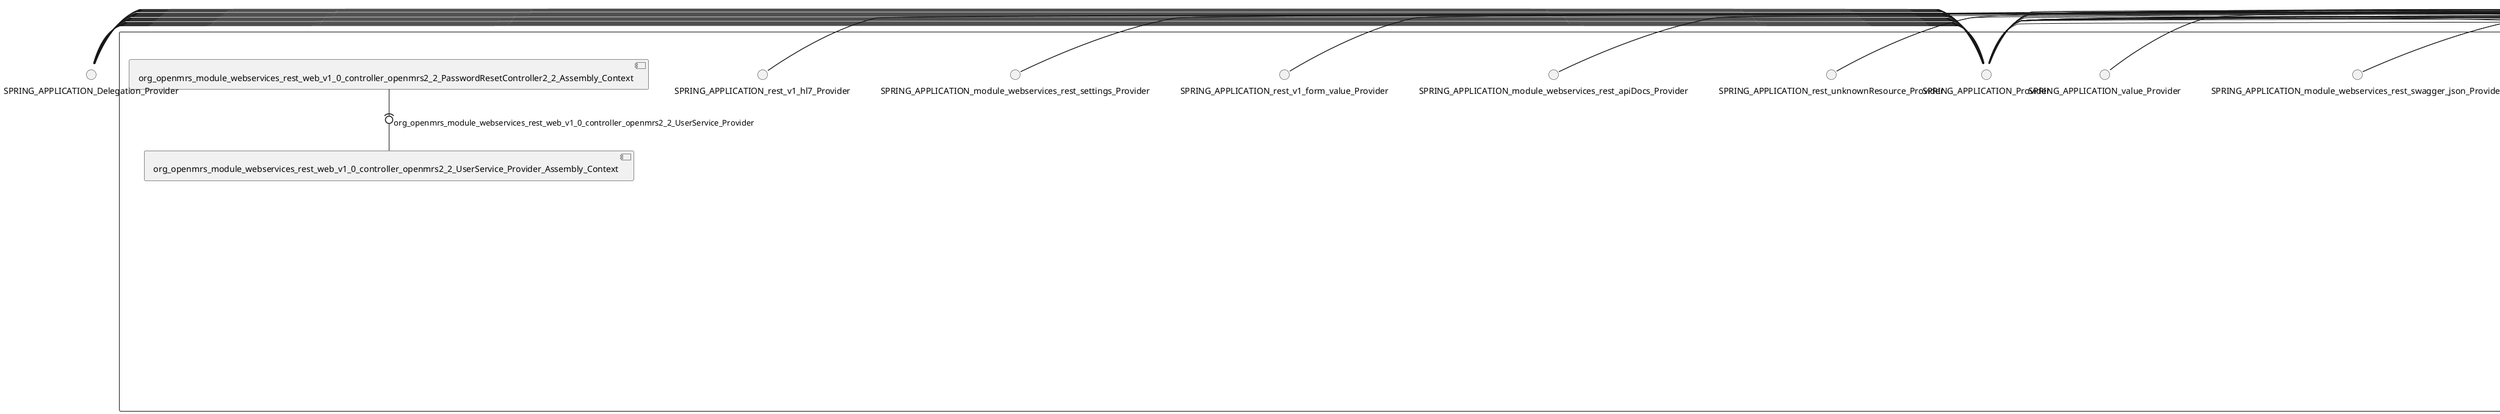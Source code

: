 @startuml
skinparam fixCircleLabelOverlapping true
() SPRING_APPLICATION_Delegation_Provider
() SPRING_APPLICATION_module_webservices_rest_apiDocs_Delegation_Provider
() SPRING_APPLICATION_module_webservices_rest_settings_Delegation_Provider
() SPRING_APPLICATION_module_webservices_rest_swagger_json_Delegation_Provider
() SPRING_APPLICATION_rest_unknownResource_Delegation_Provider
() SPRING_APPLICATION_rest_v1_form_value_Delegation_Provider
() SPRING_APPLICATION_rest_v1_hl7_Delegation_Provider
() SPRING_APPLICATION_value_Delegation_Provider
component null {
SPRING_APPLICATION_Delegation_Provider - SPRING_APPLICATION_Provider
SPRING_APPLICATION_Provider - [AddressTemplateController2_0]
SPRING_APPLICATION_Delegation_Provider - SPRING_APPLICATION_Provider
SPRING_APPLICATION_Provider - [ImplementationIdController2_0]
SPRING_APPLICATION_Delegation_Provider - SPRING_APPLICATION_Provider
SPRING_APPLICATION_Provider - [SearchIndexController2_0]
SPRING_APPLICATION_Delegation_Provider - SPRING_APPLICATION_Provider
SPRING_APPLICATION_Provider - [SearchIndexController2_0]
SPRING_APPLICATION_Delegation_Provider - SPRING_APPLICATION_Provider
SPRING_APPLICATION_Provider - [VisitConfigurationController2_0]
SPRING_APPLICATION_Delegation_Provider - SPRING_APPLICATION_Provider
SPRING_APPLICATION_Provider - [ConceptReferenceController1_9]
SPRING_APPLICATION_Delegation_Provider - SPRING_APPLICATION_Provider
SPRING_APPLICATION_Provider - [ChangePasswordController1_8]
SPRING_APPLICATION_Delegation_Provider - SPRING_APPLICATION_Provider
SPRING_APPLICATION_Provider - [SearchIndexController2_0]
SPRING_APPLICATION_Delegation_Provider - SPRING_APPLICATION_Provider
SPRING_APPLICATION_Provider - [NameTemplateController2_0]
SPRING_APPLICATION_Delegation_Provider - SPRING_APPLICATION_Provider
SPRING_APPLICATION_Provider - [LocaleAndThemeConfigurationController2_0]
SPRING_APPLICATION_Delegation_Provider - SPRING_APPLICATION_Provider
SPRING_APPLICATION_Provider - [LoggedInUsersController2_0]
SPRING_APPLICATION_Delegation_Provider - SPRING_APPLICATION_Provider
SPRING_APPLICATION_Provider - [SearchIndexController2_0]
SPRING_APPLICATION_Delegation_Provider - SPRING_APPLICATION_Provider
SPRING_APPLICATION_Provider - [ConceptReferenceController1_9]
SPRING_APPLICATION_Delegation_Provider - SPRING_APPLICATION_Provider
SPRING_APPLICATION_Provider - [LocaleAndThemeConfigurationController2_0]
SPRING_APPLICATION_Delegation_Provider - SPRING_APPLICATION_Provider
SPRING_APPLICATION_Provider - [FormResourceController1_9]
SPRING_APPLICATION_Delegation_Provider - SPRING_APPLICATION_Provider
SPRING_APPLICATION_Provider - [ChangePasswordController1_8]
SPRING_APPLICATION_Delegation_Provider - SPRING_APPLICATION_Provider
SPRING_APPLICATION_Provider - [LoggedInUsersController2_0]
SPRING_APPLICATION_Delegation_Provider - SPRING_APPLICATION_Provider
SPRING_APPLICATION_Provider - [VisitConfigurationController2_0]
SPRING_APPLICATION_Delegation_Provider - SPRING_APPLICATION_Provider
SPRING_APPLICATION_Provider - [AddressTemplateController2_0]
SPRING_APPLICATION_Delegation_Provider - SPRING_APPLICATION_Provider
SPRING_APPLICATION_Provider - [PasswordResetController2_2]
SPRING_APPLICATION_Delegation_Provider - SPRING_APPLICATION_Provider
SPRING_APPLICATION_Provider - [PasswordResetController2_2]
SPRING_APPLICATION_Delegation_Provider - SPRING_APPLICATION_Provider
SPRING_APPLICATION_Provider - [FormResourceController1_9]
SPRING_APPLICATION_Delegation_Provider - SPRING_APPLICATION_Provider
SPRING_APPLICATION_Provider - [SearchIndexController2_0]
SPRING_APPLICATION_Delegation_Provider - SPRING_APPLICATION_Provider
SPRING_APPLICATION_Provider - [ImplementationIdController2_0]
SPRING_APPLICATION_Delegation_Provider - SPRING_APPLICATION_Provider
SPRING_APPLICATION_Provider - [NameTemplateController2_0]
SPRING_APPLICATION_module_webservices_rest_apiDocs_Delegation_Provider - SPRING_APPLICATION_module_webservices_rest_apiDocs_Provider
SPRING_APPLICATION_module_webservices_rest_apiDocs_Provider - [SwaggerDocController]
SPRING_APPLICATION_module_webservices_rest_settings_Delegation_Provider - SPRING_APPLICATION_module_webservices_rest_settings_Provider
SPRING_APPLICATION_module_webservices_rest_settings_Provider - [SettingsFormController]
SPRING_APPLICATION_module_webservices_rest_swagger_json_Delegation_Provider - SPRING_APPLICATION_module_webservices_rest_swagger_json_Provider
SPRING_APPLICATION_module_webservices_rest_swagger_json_Provider - [SwaggerSpecificationController]
SPRING_APPLICATION_rest_unknownResource_Delegation_Provider - SPRING_APPLICATION_rest_unknownResource_Provider
SPRING_APPLICATION_rest_unknownResource_Provider - [UnknownResourceController]
SPRING_APPLICATION_rest_v1_form_value_Delegation_Provider - SPRING_APPLICATION_rest_v1_form_value_Provider
SPRING_APPLICATION_rest_v1_form_value_Provider - [FormResourceController1_9]
SPRING_APPLICATION_rest_v1_hl7_Delegation_Provider - SPRING_APPLICATION_rest_v1_hl7_Provider
SPRING_APPLICATION_rest_v1_hl7_Provider - [SearchIndexController2_0]
SPRING_APPLICATION_value_Delegation_Provider - SPRING_APPLICATION_value_Provider
SPRING_APPLICATION_value_Provider - [ObsComplexValueController1_8]
[org_openmrs_module_webservices_rest_web_v1_0_controller_MainSubResourceController_Assembly_Context] -(0- [org_openmrs_module_webservices_rest_web_api_RestService_Assembly_Context] : org_openmrs_module_webservices_rest_web_api_RestService_Provider
[org_openmrs_module_webservices_rest_web_v1_0_controller_openmrs2_0_ClearDbCacheController2_0_Assembly_Context] -(0- [org_openmrs_module_webservices_rest_web_api_impl_RestServiceImpl_Assembly_Context] : org_openmrs_module_webservices_rest_web_api_RestService_Provider
[org_openmrs_module_webservices_rest_web_v1_0_controller_MainSubResourceController_Assembly_Context] -(0- [org_openmrs_module_webservices_rest_web_api_impl_RestServiceImpl_Assembly_Context] : org_openmrs_module_webservices_rest_web_api_RestService_Provider
[org_openmrs_module_webservices_rest_web_v1_0_controller_openmrs1_9_SessionController1_9_Assembly_Context] -(0- [org_openmrs_module_webservices_rest_web_api_RestService_Assembly_Context] : org_openmrs_module_webservices_rest_web_api_RestService_Provider
[org_openmrs_module_webservices_rest_web_v1_0_controller_openmrs1_9_SessionController1_9_Assembly_Context] -(0- [org_openmrs_module_webservices_rest_web_api_impl_RestServiceImpl_Assembly_Context] : org_openmrs_module_webservices_rest_web_api_RestService_Provider
[org_openmrs_module_webservices_rest_web_v1_0_controller_MainResourceController_Assembly_Context] -(0- [org_openmrs_module_webservices_rest_web_api_RestService_Assembly_Context] : org_openmrs_module_webservices_rest_web_api_RestService_Provider
[org_openmrs_module_webservices_rest_web_v1_0_controller_MainResourceController_Assembly_Context] -(0- [org_openmrs_module_webservices_rest_web_api_impl_RestServiceImpl_Assembly_Context] : org_openmrs_module_webservices_rest_web_api_RestService_Provider
[org_openmrs_module_webservices_rest_web_v1_0_controller_openmrs2_0_SearchIndexController2_0_Assembly_Context] -(0- [org_openmrs_module_webservices_rest_web_api_RestService_Assembly_Context] : org_openmrs_module_webservices_rest_web_api_RestService_Provider
[org_openmrs_module_webservices_rest_web_v1_0_controller_openmrs2_0_ClearDbCacheController2_0_Assembly_Context] -(0- [org_openmrs_module_webservices_rest_web_api_RestService_Assembly_Context] : org_openmrs_module_webservices_rest_web_api_RestService_Provider
[org_openmrs_module_webservices_rest_web_v1_0_controller_openmrs2_0_SearchIndexController2_0_Assembly_Context] -(0- [org_openmrs_module_webservices_rest_web_api_impl_RestServiceImpl_Assembly_Context] : org_openmrs_module_webservices_rest_web_api_RestService_Provider
[org_openmrs_module_webservices_rest_web_v1_0_controller_MainResourceController_Assembly_Context] -(0- [org_openmrs_module_webservices_rest_web_v1_0_controller_BaseUriSetup_Assembly_Context] : org_openmrs_module_webservices_rest_web_v1_0_controller_BaseUriSetup_Provider
[org_openmrs_module_webservices_rest_web_v1_0_controller_MainSubResourceController_Assembly_Context] -(0- [org_openmrs_module_webservices_rest_web_v1_0_controller_BaseUriSetup_Assembly_Context] : org_openmrs_module_webservices_rest_web_v1_0_controller_BaseUriSetup_Provider
[org_openmrs_module_webservices_rest_web_v1_0_controller_openmrs1_8_HL7MessageController1_8_Assembly_Context] -(0- [org_openmrs_module_webservices_rest_web_v1_0_controller_MainResourceController_Assembly_Context] : org_openmrs_module_webservices_rest_web_v1_0_controller_MainResourceController_Provider
[org_openmrs_module_webservices_rest_web_v1_0_controller_openmrs1_8_ObsComplexValueController1_8_Assembly_Context] -(0- [org_openmrs_module_webservices_rest_web_v1_0_controller_openmrs1_8_ObsService_Provider_Assembly_Context] : org_openmrs_module_webservices_rest_web_v1_0_controller_openmrs1_8_ObsService_Provider
[org_openmrs_module_webservices_rest_web_v1_0_controller_openmrs1_8_ChangePasswordController1_8_Assembly_Context] -(0- [org_openmrs_module_webservices_rest_web_v1_0_controller_openmrs1_8_UserService_Provider_Assembly_Context] : org_openmrs_module_webservices_rest_web_v1_0_controller_openmrs1_8_UserService_Provider
[org_openmrs_module_webservices_rest_web_v1_0_controller_openmrs1_9_FormResourceController1_9_Assembly_Context] -(0- [org_openmrs_module_webservices_rest_web_v1_0_controller_openmrs1_9_ClobDatatypeStorageController_Assembly_Context] : org_openmrs_module_webservices_rest_web_v1_0_controller_openmrs1_9_ClobDatatypeStorageController_Provider
[org_openmrs_module_webservices_rest_web_v1_0_controller_openmrs1_9_ClobDatatypeStorageController_Assembly_Context] -(0- [org_openmrs_module_webservices_rest_web_v1_0_controller_openmrs1_9_DatatypeService_Provider_Assembly_Context] : org_openmrs_module_webservices_rest_web_v1_0_controller_openmrs1_9_DatatypeService_Provider
[org_openmrs_module_webservices_rest_web_v1_0_controller_openmrs1_9_FormResourceController1_9_Assembly_Context] -(0- [org_openmrs_module_webservices_rest_web_v1_0_controller_openmrs1_9_FormService_Provider_Assembly_Context] : org_openmrs_module_webservices_rest_web_v1_0_controller_openmrs1_9_FormService_Provider
[org_openmrs_module_webservices_rest_web_v1_0_controller_openmrs2_2_PasswordResetController2_2_Assembly_Context] -(0- [org_openmrs_module_webservices_rest_web_v1_0_controller_openmrs2_2_UserService_Provider_Assembly_Context] : org_openmrs_module_webservices_rest_web_v1_0_controller_openmrs2_2_UserService_Provider
[AddressTemplateController2_0_Assembly_Context] [[openmrs-openmrs-module-webservices-rest.repository#_y97Jt7w4Ee6f7cmMwfuD_w]]
[BaseRestController_Assembly_Context] [[openmrs-openmrs-module-webservices-rest.repository#_y97Jt7w4Ee6f7cmMwfuD_w]]
[ChangePasswordController1_8_Assembly_Context] [[openmrs-openmrs-module-webservices-rest.repository#_y97Jt7w4Ee6f7cmMwfuD_w]]
[ConceptReferenceController1_9_Assembly_Context] [[openmrs-openmrs-module-webservices-rest.repository#_y97Jt7w4Ee6f7cmMwfuD_w]]
[FormResourceController1_9_Assembly_Context] [[openmrs-openmrs-module-webservices-rest.repository#_y97Jt7w4Ee6f7cmMwfuD_w]]
[ImplementationIdController2_0_Assembly_Context] [[openmrs-openmrs-module-webservices-rest.repository#_y97Jt7w4Ee6f7cmMwfuD_w]]
[LocaleAndThemeConfigurationController2_0_Assembly_Context] [[openmrs-openmrs-module-webservices-rest.repository#_y97Jt7w4Ee6f7cmMwfuD_w]]
[LoggedInUsersController2_0_Assembly_Context] [[openmrs-openmrs-module-webservices-rest.repository#_y97Jt7w4Ee6f7cmMwfuD_w]]
[NameTemplateController2_0_Assembly_Context] [[openmrs-openmrs-module-webservices-rest.repository#_y97Jt7w4Ee6f7cmMwfuD_w]]
[ObsComplexValueController1_8_Assembly_Context] [[openmrs-openmrs-module-webservices-rest.repository#_y97Jt7w4Ee6f7cmMwfuD_w]]
[PasswordResetController2_2_Assembly_Context] [[openmrs-openmrs-module-webservices-rest.repository#_y97Jt7w4Ee6f7cmMwfuD_w]]
[SearchIndexController2_0_Assembly_Context] [[openmrs-openmrs-module-webservices-rest.repository#_y97Jt7w4Ee6f7cmMwfuD_w]]
[SettingsFormController_Assembly_Context] [[openmrs-openmrs-module-webservices-rest.repository#_y97Jt7w4Ee6f7cmMwfuD_w]]
[SwaggerDocController_Assembly_Context] [[openmrs-openmrs-module-webservices-rest.repository#_y97Jt7w4Ee6f7cmMwfuD_w]]
[SwaggerSpecificationController_Assembly_Context] [[openmrs-openmrs-module-webservices-rest.repository#_y97Jt7w4Ee6f7cmMwfuD_w]]
[UnknownResourceController_Assembly_Context] [[openmrs-openmrs-module-webservices-rest.repository#_y97Jt7w4Ee6f7cmMwfuD_w]]
[VisitConfigurationController2_0_Assembly_Context] [[openmrs-openmrs-module-webservices-rest.repository#_y97Jt7w4Ee6f7cmMwfuD_w]]
[org_openmrs_module_webservices_rest_web_api_RestService_Assembly_Context] [[openmrs-openmrs-module-webservices-rest.repository#_y97Jt7w4Ee6f7cmMwfuD_w]]
[org_openmrs_module_webservices_rest_web_api_impl_RestServiceImpl_Assembly_Context] [[openmrs-openmrs-module-webservices-rest.repository#_y97Jt7w4Ee6f7cmMwfuD_w]]
[org_openmrs_module_webservices_rest_web_controller_SettingsFormController_Assembly_Context] [[openmrs-openmrs-module-webservices-rest.repository#_y97Jt7w4Ee6f7cmMwfuD_w]]
[org_openmrs_module_webservices_rest_web_controller_SwaggerDocController_Assembly_Context] [[openmrs-openmrs-module-webservices-rest.repository#_y97Jt7w4Ee6f7cmMwfuD_w]]
[org_openmrs_module_webservices_rest_web_controller_SwaggerSpecificationController_Assembly_Context] [[openmrs-openmrs-module-webservices-rest.repository#_y97Jt7w4Ee6f7cmMwfuD_w]]
[org_openmrs_module_webservices_rest_web_v1_0_controller_BaseRestController_Assembly_Context] [[openmrs-openmrs-module-webservices-rest.repository#_y97Jt7w4Ee6f7cmMwfuD_w]]
[org_openmrs_module_webservices_rest_web_v1_0_controller_BaseUriSetup_Assembly_Context] [[openmrs-openmrs-module-webservices-rest.repository#_y97Jt7w4Ee6f7cmMwfuD_w]]
[org_openmrs_module_webservices_rest_web_v1_0_controller_MainResourceController_Assembly_Context] [[openmrs-openmrs-module-webservices-rest.repository#_y97Jt7w4Ee6f7cmMwfuD_w]]
[org_openmrs_module_webservices_rest_web_v1_0_controller_MainSubResourceController_Assembly_Context] [[openmrs-openmrs-module-webservices-rest.repository#_y97Jt7w4Ee6f7cmMwfuD_w]]
[org_openmrs_module_webservices_rest_web_v1_0_controller_UnknownResourceController_Assembly_Context] [[openmrs-openmrs-module-webservices-rest.repository#_y97Jt7w4Ee6f7cmMwfuD_w]]
[org_openmrs_module_webservices_rest_web_v1_0_controller_openmrs1_8_ChangePasswordController1_8_Assembly_Context] [[openmrs-openmrs-module-webservices-rest.repository#_y97Jt7w4Ee6f7cmMwfuD_w]]
[org_openmrs_module_webservices_rest_web_v1_0_controller_openmrs1_8_HL7MessageController1_8_Assembly_Context] [[openmrs-openmrs-module-webservices-rest.repository#_y97Jt7w4Ee6f7cmMwfuD_w]]
[org_openmrs_module_webservices_rest_web_v1_0_controller_openmrs1_8_ObsComplexValueController1_8_Assembly_Context] [[openmrs-openmrs-module-webservices-rest.repository#_y97Jt7w4Ee6f7cmMwfuD_w]]
[org_openmrs_module_webservices_rest_web_v1_0_controller_openmrs1_8_ObsService_Provider_Assembly_Context] [[openmrs-openmrs-module-webservices-rest.repository#_y97Jt7w4Ee6f7cmMwfuD_w]]
[org_openmrs_module_webservices_rest_web_v1_0_controller_openmrs1_8_UserService_Provider_Assembly_Context] [[openmrs-openmrs-module-webservices-rest.repository#_y97Jt7w4Ee6f7cmMwfuD_w]]
[org_openmrs_module_webservices_rest_web_v1_0_controller_openmrs1_9_ClobDatatypeStorageController_Assembly_Context] [[openmrs-openmrs-module-webservices-rest.repository#_y97Jt7w4Ee6f7cmMwfuD_w]]
[org_openmrs_module_webservices_rest_web_v1_0_controller_openmrs1_9_ConceptReferenceController1_9_Assembly_Context] [[openmrs-openmrs-module-webservices-rest.repository#_y97Jt7w4Ee6f7cmMwfuD_w]]
[org_openmrs_module_webservices_rest_web_v1_0_controller_openmrs1_9_DatatypeService_Provider_Assembly_Context] [[openmrs-openmrs-module-webservices-rest.repository#_y97Jt7w4Ee6f7cmMwfuD_w]]
[org_openmrs_module_webservices_rest_web_v1_0_controller_openmrs1_9_FormResourceController1_9_Assembly_Context] [[openmrs-openmrs-module-webservices-rest.repository#_y97Jt7w4Ee6f7cmMwfuD_w]]
[org_openmrs_module_webservices_rest_web_v1_0_controller_openmrs1_9_FormService_Provider_Assembly_Context] [[openmrs-openmrs-module-webservices-rest.repository#_y97Jt7w4Ee6f7cmMwfuD_w]]
[org_openmrs_module_webservices_rest_web_v1_0_controller_openmrs1_9_SessionController1_9_Assembly_Context] [[openmrs-openmrs-module-webservices-rest.repository#_y97Jt7w4Ee6f7cmMwfuD_w]]
[org_openmrs_module_webservices_rest_web_v1_0_controller_openmrs2_0_AddressTemplateController2_0_Assembly_Context] [[openmrs-openmrs-module-webservices-rest.repository#_y97Jt7w4Ee6f7cmMwfuD_w]]
[org_openmrs_module_webservices_rest_web_v1_0_controller_openmrs2_0_ClearDbCacheController2_0_Assembly_Context] [[openmrs-openmrs-module-webservices-rest.repository#_y97Jt7w4Ee6f7cmMwfuD_w]]
[org_openmrs_module_webservices_rest_web_v1_0_controller_openmrs2_0_ImplementationIdController2_0_Assembly_Context] [[openmrs-openmrs-module-webservices-rest.repository#_y97Jt7w4Ee6f7cmMwfuD_w]]
[org_openmrs_module_webservices_rest_web_v1_0_controller_openmrs2_0_LocaleAndThemeConfigurationController2_0_Assembly_Context] [[openmrs-openmrs-module-webservices-rest.repository#_y97Jt7w4Ee6f7cmMwfuD_w]]
[org_openmrs_module_webservices_rest_web_v1_0_controller_openmrs2_0_LoggedInUsersController2_0_Assembly_Context] [[openmrs-openmrs-module-webservices-rest.repository#_y97Jt7w4Ee6f7cmMwfuD_w]]
[org_openmrs_module_webservices_rest_web_v1_0_controller_openmrs2_0_NameTemplateController2_0_Assembly_Context] [[openmrs-openmrs-module-webservices-rest.repository#_y97Jt7w4Ee6f7cmMwfuD_w]]
[org_openmrs_module_webservices_rest_web_v1_0_controller_openmrs2_0_SearchIndexController2_0_Assembly_Context] [[openmrs-openmrs-module-webservices-rest.repository#_y97Jt7w4Ee6f7cmMwfuD_w]]
[org_openmrs_module_webservices_rest_web_v1_0_controller_openmrs2_0_VisitConfigurationController2_0_Assembly_Context] [[openmrs-openmrs-module-webservices-rest.repository#_y97Jt7w4Ee6f7cmMwfuD_w]]
[org_openmrs_module_webservices_rest_web_v1_0_controller_openmrs2_2_PasswordResetController2_2_Assembly_Context] [[openmrs-openmrs-module-webservices-rest.repository#_y97Jt7w4Ee6f7cmMwfuD_w]]
[org_openmrs_module_webservices_rest_web_v1_0_controller_openmrs2_2_UserService_Provider_Assembly_Context] [[openmrs-openmrs-module-webservices-rest.repository#_y97Jt7w4Ee6f7cmMwfuD_w]]
}

@enduml
